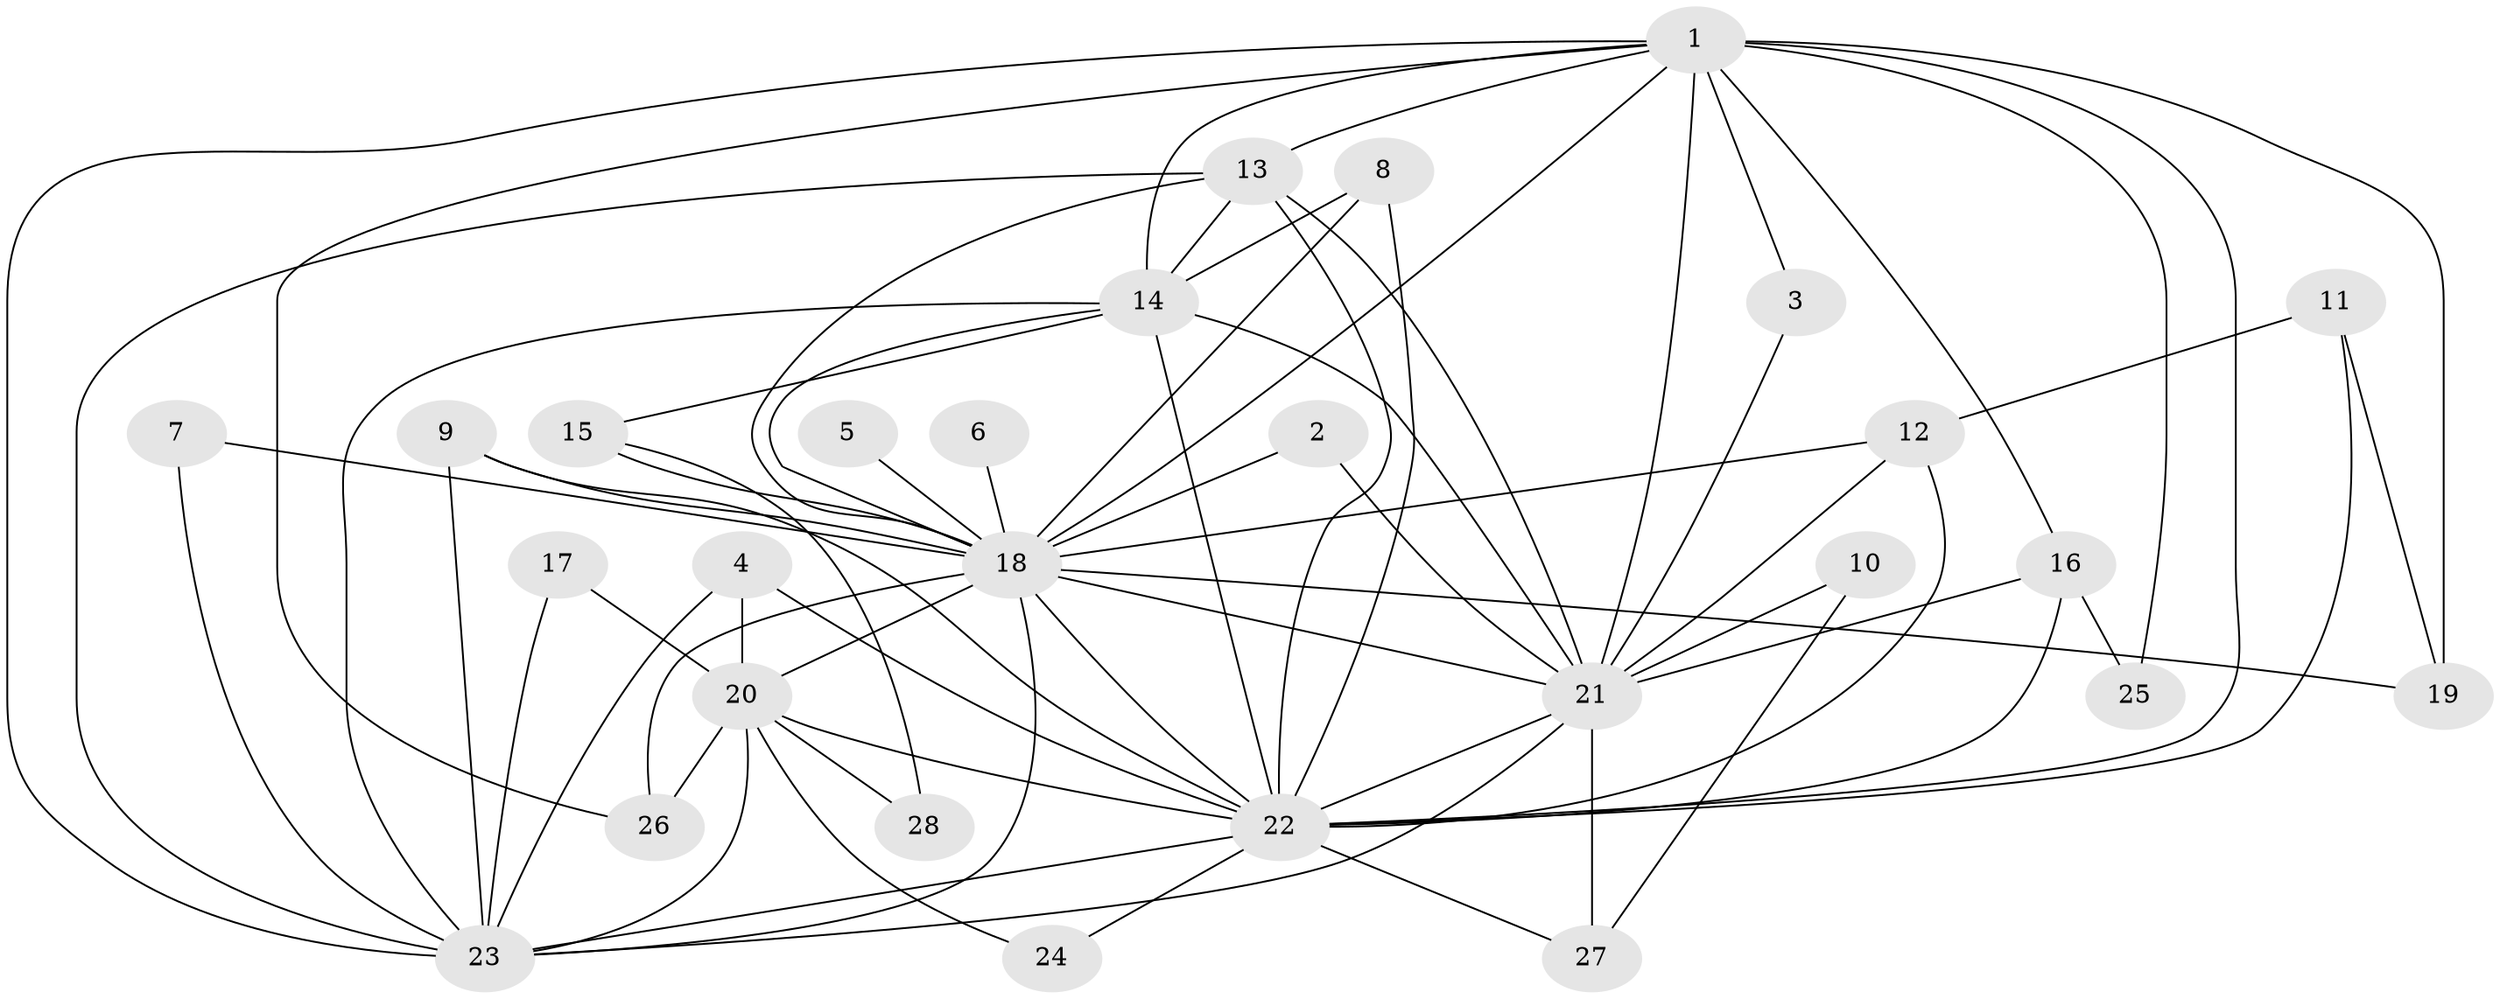 // original degree distribution, {13: 0.05454545454545454, 19: 0.03636363636363636, 20: 0.01818181818181818, 10: 0.01818181818181818, 12: 0.01818181818181818, 9: 0.01818181818181818, 24: 0.01818181818181818, 4: 0.10909090909090909, 2: 0.509090909090909, 3: 0.18181818181818182, 8: 0.01818181818181818}
// Generated by graph-tools (version 1.1) at 2025/25/03/09/25 03:25:50]
// undirected, 28 vertices, 69 edges
graph export_dot {
graph [start="1"]
  node [color=gray90,style=filled];
  1;
  2;
  3;
  4;
  5;
  6;
  7;
  8;
  9;
  10;
  11;
  12;
  13;
  14;
  15;
  16;
  17;
  18;
  19;
  20;
  21;
  22;
  23;
  24;
  25;
  26;
  27;
  28;
  1 -- 3 [weight=1.0];
  1 -- 13 [weight=3.0];
  1 -- 14 [weight=3.0];
  1 -- 16 [weight=1.0];
  1 -- 18 [weight=3.0];
  1 -- 19 [weight=3.0];
  1 -- 21 [weight=3.0];
  1 -- 22 [weight=6.0];
  1 -- 23 [weight=4.0];
  1 -- 25 [weight=1.0];
  1 -- 26 [weight=1.0];
  2 -- 18 [weight=1.0];
  2 -- 21 [weight=1.0];
  3 -- 21 [weight=1.0];
  4 -- 20 [weight=1.0];
  4 -- 22 [weight=1.0];
  4 -- 23 [weight=1.0];
  5 -- 18 [weight=1.0];
  6 -- 18 [weight=1.0];
  7 -- 18 [weight=1.0];
  7 -- 23 [weight=1.0];
  8 -- 14 [weight=1.0];
  8 -- 18 [weight=1.0];
  8 -- 22 [weight=1.0];
  9 -- 18 [weight=1.0];
  9 -- 22 [weight=1.0];
  9 -- 23 [weight=1.0];
  10 -- 21 [weight=2.0];
  10 -- 27 [weight=1.0];
  11 -- 12 [weight=1.0];
  11 -- 19 [weight=1.0];
  11 -- 22 [weight=1.0];
  12 -- 18 [weight=1.0];
  12 -- 21 [weight=1.0];
  12 -- 22 [weight=1.0];
  13 -- 14 [weight=1.0];
  13 -- 18 [weight=1.0];
  13 -- 21 [weight=1.0];
  13 -- 22 [weight=3.0];
  13 -- 23 [weight=1.0];
  14 -- 15 [weight=1.0];
  14 -- 18 [weight=2.0];
  14 -- 21 [weight=1.0];
  14 -- 22 [weight=3.0];
  14 -- 23 [weight=1.0];
  15 -- 18 [weight=2.0];
  15 -- 28 [weight=1.0];
  16 -- 21 [weight=2.0];
  16 -- 22 [weight=1.0];
  16 -- 25 [weight=1.0];
  17 -- 20 [weight=1.0];
  17 -- 23 [weight=1.0];
  18 -- 19 [weight=1.0];
  18 -- 20 [weight=1.0];
  18 -- 21 [weight=2.0];
  18 -- 22 [weight=2.0];
  18 -- 23 [weight=1.0];
  18 -- 26 [weight=1.0];
  20 -- 22 [weight=1.0];
  20 -- 23 [weight=1.0];
  20 -- 24 [weight=1.0];
  20 -- 26 [weight=1.0];
  20 -- 28 [weight=1.0];
  21 -- 22 [weight=3.0];
  21 -- 23 [weight=1.0];
  21 -- 27 [weight=1.0];
  22 -- 23 [weight=4.0];
  22 -- 24 [weight=1.0];
  22 -- 27 [weight=1.0];
}
